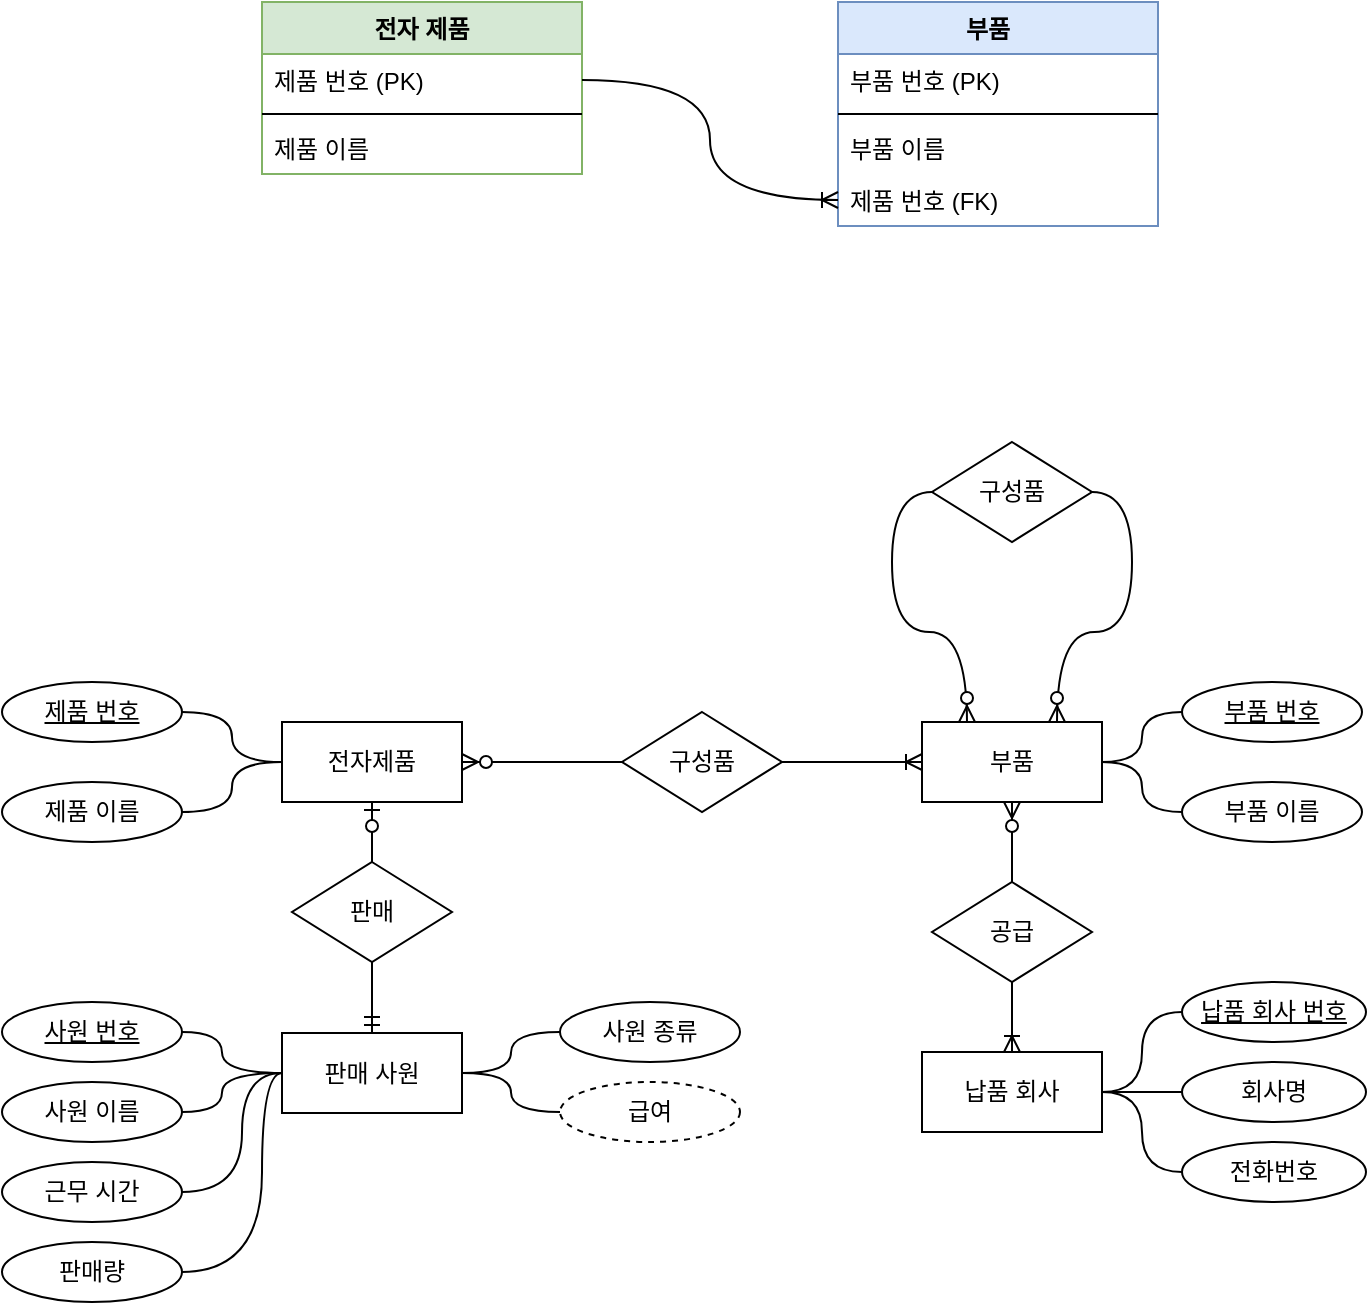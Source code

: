 <mxfile version="15.1.1" type="github">
  <diagram id="C5RBs43oDa-KdzZeNtuy" name="Page-1">
    <mxGraphModel dx="1313" dy="644" grid="1" gridSize="10" guides="1" tooltips="1" connect="1" arrows="1" fold="1" page="1" pageScale="1" pageWidth="827" pageHeight="1169" math="0" shadow="0">
      <root>
        <mxCell id="WIyWlLk6GJQsqaUBKTNV-0" />
        <mxCell id="WIyWlLk6GJQsqaUBKTNV-1" parent="WIyWlLk6GJQsqaUBKTNV-0" />
        <mxCell id="zkfFHV4jXpPFQw0GAbJ--0" value="전자 제품" style="swimlane;fontStyle=1;align=center;verticalAlign=top;childLayout=stackLayout;horizontal=1;startSize=26;horizontalStack=0;resizeParent=1;resizeLast=0;collapsible=1;marginBottom=0;rounded=0;shadow=0;strokeWidth=1;fillColor=#d5e8d4;strokeColor=#82b366;" parent="WIyWlLk6GJQsqaUBKTNV-1" vertex="1">
          <mxGeometry x="220" y="120" width="160" height="86" as="geometry">
            <mxRectangle x="230" y="140" width="160" height="26" as="alternateBounds" />
          </mxGeometry>
        </mxCell>
        <mxCell id="zkfFHV4jXpPFQw0GAbJ--1" value="제품 번호 (PK)" style="text;align=left;verticalAlign=top;spacingLeft=4;spacingRight=4;overflow=hidden;rotatable=0;points=[[0,0.5],[1,0.5]];portConstraint=eastwest;" parent="zkfFHV4jXpPFQw0GAbJ--0" vertex="1">
          <mxGeometry y="26" width="160" height="26" as="geometry" />
        </mxCell>
        <mxCell id="zkfFHV4jXpPFQw0GAbJ--4" value="" style="line;html=1;strokeWidth=1;align=left;verticalAlign=middle;spacingTop=-1;spacingLeft=3;spacingRight=3;rotatable=0;labelPosition=right;points=[];portConstraint=eastwest;" parent="zkfFHV4jXpPFQw0GAbJ--0" vertex="1">
          <mxGeometry y="52" width="160" height="8" as="geometry" />
        </mxCell>
        <mxCell id="zkfFHV4jXpPFQw0GAbJ--5" value="제품 이름" style="text;align=left;verticalAlign=top;spacingLeft=4;spacingRight=4;overflow=hidden;rotatable=0;points=[[0,0.5],[1,0.5]];portConstraint=eastwest;" parent="zkfFHV4jXpPFQw0GAbJ--0" vertex="1">
          <mxGeometry y="60" width="160" height="26" as="geometry" />
        </mxCell>
        <mxCell id="zkfFHV4jXpPFQw0GAbJ--17" value="부품   " style="swimlane;fontStyle=1;align=center;verticalAlign=top;childLayout=stackLayout;horizontal=1;startSize=26;horizontalStack=0;resizeParent=1;resizeLast=0;collapsible=1;marginBottom=0;rounded=0;shadow=0;strokeWidth=1;fillColor=#dae8fc;strokeColor=#6c8ebf;" parent="WIyWlLk6GJQsqaUBKTNV-1" vertex="1">
          <mxGeometry x="508" y="120" width="160" height="112" as="geometry">
            <mxRectangle x="550" y="140" width="160" height="26" as="alternateBounds" />
          </mxGeometry>
        </mxCell>
        <mxCell id="zkfFHV4jXpPFQw0GAbJ--18" value="부품 번호 (PK)" style="text;align=left;verticalAlign=top;spacingLeft=4;spacingRight=4;overflow=hidden;rotatable=0;points=[[0,0.5],[1,0.5]];portConstraint=eastwest;" parent="zkfFHV4jXpPFQw0GAbJ--17" vertex="1">
          <mxGeometry y="26" width="160" height="26" as="geometry" />
        </mxCell>
        <mxCell id="zkfFHV4jXpPFQw0GAbJ--23" value="" style="line;html=1;strokeWidth=1;align=left;verticalAlign=middle;spacingTop=-1;spacingLeft=3;spacingRight=3;rotatable=0;labelPosition=right;points=[];portConstraint=eastwest;" parent="zkfFHV4jXpPFQw0GAbJ--17" vertex="1">
          <mxGeometry y="52" width="160" height="8" as="geometry" />
        </mxCell>
        <mxCell id="zkfFHV4jXpPFQw0GAbJ--24" value="부품 이름" style="text;align=left;verticalAlign=top;spacingLeft=4;spacingRight=4;overflow=hidden;rotatable=0;points=[[0,0.5],[1,0.5]];portConstraint=eastwest;" parent="zkfFHV4jXpPFQw0GAbJ--17" vertex="1">
          <mxGeometry y="60" width="160" height="26" as="geometry" />
        </mxCell>
        <mxCell id="eiI18Nc1AYPNM2hPdIyn-7" value="제품 번호 (FK)" style="text;align=left;verticalAlign=top;spacingLeft=4;spacingRight=4;overflow=hidden;rotatable=0;points=[[0,0.5],[1,0.5]];portConstraint=eastwest;" vertex="1" parent="zkfFHV4jXpPFQw0GAbJ--17">
          <mxGeometry y="86" width="160" height="26" as="geometry" />
        </mxCell>
        <mxCell id="eiI18Nc1AYPNM2hPdIyn-8" style="edgeStyle=orthogonalEdgeStyle;curved=1;rounded=0;orthogonalLoop=1;jettySize=auto;html=1;exitX=1;exitY=0.5;exitDx=0;exitDy=0;entryX=0;entryY=0.5;entryDx=0;entryDy=0;endArrow=ERoneToMany;endFill=0;" edge="1" parent="WIyWlLk6GJQsqaUBKTNV-1" source="zkfFHV4jXpPFQw0GAbJ--1" target="eiI18Nc1AYPNM2hPdIyn-7">
          <mxGeometry relative="1" as="geometry" />
        </mxCell>
        <mxCell id="eiI18Nc1AYPNM2hPdIyn-16" style="edgeStyle=orthogonalEdgeStyle;curved=1;rounded=0;orthogonalLoop=1;jettySize=auto;html=1;exitX=1;exitY=0.5;exitDx=0;exitDy=0;entryX=0;entryY=0.5;entryDx=0;entryDy=0;endArrow=none;endFill=0;startArrow=ERzeroToMany;startFill=1;" edge="1" parent="WIyWlLk6GJQsqaUBKTNV-1" source="eiI18Nc1AYPNM2hPdIyn-9" target="eiI18Nc1AYPNM2hPdIyn-15">
          <mxGeometry relative="1" as="geometry" />
        </mxCell>
        <mxCell id="eiI18Nc1AYPNM2hPdIyn-51" style="edgeStyle=orthogonalEdgeStyle;curved=1;rounded=0;orthogonalLoop=1;jettySize=auto;html=1;exitX=0.5;exitY=1;exitDx=0;exitDy=0;entryX=0.5;entryY=0;entryDx=0;entryDy=0;startArrow=ERzeroToOne;startFill=1;endArrow=none;endFill=0;" edge="1" parent="WIyWlLk6GJQsqaUBKTNV-1" source="eiI18Nc1AYPNM2hPdIyn-9" target="eiI18Nc1AYPNM2hPdIyn-49">
          <mxGeometry relative="1" as="geometry" />
        </mxCell>
        <mxCell id="eiI18Nc1AYPNM2hPdIyn-9" value="전자제품" style="rounded=0;whiteSpace=wrap;html=1;" vertex="1" parent="WIyWlLk6GJQsqaUBKTNV-1">
          <mxGeometry x="230" y="480" width="90" height="40" as="geometry" />
        </mxCell>
        <mxCell id="eiI18Nc1AYPNM2hPdIyn-31" style="edgeStyle=orthogonalEdgeStyle;curved=1;rounded=0;orthogonalLoop=1;jettySize=auto;html=1;exitX=0.5;exitY=1;exitDx=0;exitDy=0;entryX=0.5;entryY=0;entryDx=0;entryDy=0;startArrow=ERzeroToMany;startFill=1;endArrow=none;endFill=0;" edge="1" parent="WIyWlLk6GJQsqaUBKTNV-1" source="eiI18Nc1AYPNM2hPdIyn-10" target="eiI18Nc1AYPNM2hPdIyn-30">
          <mxGeometry relative="1" as="geometry" />
        </mxCell>
        <mxCell id="eiI18Nc1AYPNM2hPdIyn-35" style="edgeStyle=orthogonalEdgeStyle;curved=1;rounded=0;orthogonalLoop=1;jettySize=auto;html=1;exitX=1;exitY=0.5;exitDx=0;exitDy=0;entryX=0;entryY=0.5;entryDx=0;entryDy=0;startArrow=none;startFill=0;endArrow=none;endFill=0;" edge="1" parent="WIyWlLk6GJQsqaUBKTNV-1" source="eiI18Nc1AYPNM2hPdIyn-10" target="eiI18Nc1AYPNM2hPdIyn-34">
          <mxGeometry relative="1" as="geometry" />
        </mxCell>
        <mxCell id="eiI18Nc1AYPNM2hPdIyn-10" value="부품" style="rounded=0;whiteSpace=wrap;html=1;" vertex="1" parent="WIyWlLk6GJQsqaUBKTNV-1">
          <mxGeometry x="550" y="480" width="90" height="40" as="geometry" />
        </mxCell>
        <mxCell id="eiI18Nc1AYPNM2hPdIyn-13" style="edgeStyle=orthogonalEdgeStyle;curved=1;rounded=0;orthogonalLoop=1;jettySize=auto;html=1;exitX=1;exitY=0.5;exitDx=0;exitDy=0;entryX=0;entryY=0.5;entryDx=0;entryDy=0;endArrow=none;endFill=0;" edge="1" parent="WIyWlLk6GJQsqaUBKTNV-1" source="eiI18Nc1AYPNM2hPdIyn-11" target="eiI18Nc1AYPNM2hPdIyn-9">
          <mxGeometry relative="1" as="geometry" />
        </mxCell>
        <mxCell id="eiI18Nc1AYPNM2hPdIyn-11" value="&lt;u&gt;제품 번호&lt;/u&gt;" style="ellipse;whiteSpace=wrap;html=1;" vertex="1" parent="WIyWlLk6GJQsqaUBKTNV-1">
          <mxGeometry x="90" y="460" width="90" height="30" as="geometry" />
        </mxCell>
        <mxCell id="eiI18Nc1AYPNM2hPdIyn-14" style="edgeStyle=orthogonalEdgeStyle;curved=1;rounded=0;orthogonalLoop=1;jettySize=auto;html=1;exitX=1;exitY=0.5;exitDx=0;exitDy=0;entryX=0;entryY=0.5;entryDx=0;entryDy=0;endArrow=none;endFill=0;" edge="1" parent="WIyWlLk6GJQsqaUBKTNV-1" source="eiI18Nc1AYPNM2hPdIyn-12" target="eiI18Nc1AYPNM2hPdIyn-9">
          <mxGeometry relative="1" as="geometry" />
        </mxCell>
        <mxCell id="eiI18Nc1AYPNM2hPdIyn-12" value="제품 이름" style="ellipse;whiteSpace=wrap;html=1;" vertex="1" parent="WIyWlLk6GJQsqaUBKTNV-1">
          <mxGeometry x="90" y="510" width="90" height="30" as="geometry" />
        </mxCell>
        <mxCell id="eiI18Nc1AYPNM2hPdIyn-17" style="edgeStyle=orthogonalEdgeStyle;curved=1;rounded=0;orthogonalLoop=1;jettySize=auto;html=1;exitX=1;exitY=0.5;exitDx=0;exitDy=0;entryX=0;entryY=0.5;entryDx=0;entryDy=0;endArrow=ERoneToMany;endFill=0;" edge="1" parent="WIyWlLk6GJQsqaUBKTNV-1" source="eiI18Nc1AYPNM2hPdIyn-15" target="eiI18Nc1AYPNM2hPdIyn-10">
          <mxGeometry relative="1" as="geometry" />
        </mxCell>
        <mxCell id="eiI18Nc1AYPNM2hPdIyn-15" value="구성품" style="rhombus;whiteSpace=wrap;html=1;" vertex="1" parent="WIyWlLk6GJQsqaUBKTNV-1">
          <mxGeometry x="400" y="475" width="80" height="50" as="geometry" />
        </mxCell>
        <mxCell id="eiI18Nc1AYPNM2hPdIyn-24" style="edgeStyle=orthogonalEdgeStyle;curved=1;rounded=0;orthogonalLoop=1;jettySize=auto;html=1;exitX=1;exitY=0.5;exitDx=0;exitDy=0;entryX=0;entryY=0.5;entryDx=0;entryDy=0;startArrow=none;startFill=0;endArrow=none;endFill=0;" edge="1" parent="WIyWlLk6GJQsqaUBKTNV-1" source="eiI18Nc1AYPNM2hPdIyn-18" target="eiI18Nc1AYPNM2hPdIyn-23">
          <mxGeometry relative="1" as="geometry" />
        </mxCell>
        <mxCell id="eiI18Nc1AYPNM2hPdIyn-27" style="edgeStyle=orthogonalEdgeStyle;curved=1;rounded=0;orthogonalLoop=1;jettySize=auto;html=1;exitX=1;exitY=0.5;exitDx=0;exitDy=0;entryX=0;entryY=0.5;entryDx=0;entryDy=0;startArrow=none;startFill=0;endArrow=none;endFill=0;" edge="1" parent="WIyWlLk6GJQsqaUBKTNV-1" source="eiI18Nc1AYPNM2hPdIyn-18" target="eiI18Nc1AYPNM2hPdIyn-21">
          <mxGeometry relative="1" as="geometry" />
        </mxCell>
        <mxCell id="eiI18Nc1AYPNM2hPdIyn-18" value="납품 회사" style="rounded=0;whiteSpace=wrap;html=1;" vertex="1" parent="WIyWlLk6GJQsqaUBKTNV-1">
          <mxGeometry x="550" y="645" width="90" height="40" as="geometry" />
        </mxCell>
        <mxCell id="eiI18Nc1AYPNM2hPdIyn-28" style="edgeStyle=orthogonalEdgeStyle;curved=1;rounded=0;orthogonalLoop=1;jettySize=auto;html=1;exitX=0;exitY=0.5;exitDx=0;exitDy=0;entryX=1;entryY=0.5;entryDx=0;entryDy=0;startArrow=none;startFill=0;endArrow=none;endFill=0;" edge="1" parent="WIyWlLk6GJQsqaUBKTNV-1" source="eiI18Nc1AYPNM2hPdIyn-20" target="eiI18Nc1AYPNM2hPdIyn-18">
          <mxGeometry relative="1" as="geometry" />
        </mxCell>
        <mxCell id="eiI18Nc1AYPNM2hPdIyn-20" value="회사명" style="ellipse;whiteSpace=wrap;html=1;" vertex="1" parent="WIyWlLk6GJQsqaUBKTNV-1">
          <mxGeometry x="680" y="650" width="92" height="30" as="geometry" />
        </mxCell>
        <mxCell id="eiI18Nc1AYPNM2hPdIyn-21" value="전화번호&lt;br&gt;" style="ellipse;whiteSpace=wrap;html=1;" vertex="1" parent="WIyWlLk6GJQsqaUBKTNV-1">
          <mxGeometry x="680" y="690" width="92" height="30" as="geometry" />
        </mxCell>
        <mxCell id="eiI18Nc1AYPNM2hPdIyn-23" value="&lt;u&gt;납품 회사 번호&lt;/u&gt;" style="ellipse;whiteSpace=wrap;html=1;" vertex="1" parent="WIyWlLk6GJQsqaUBKTNV-1">
          <mxGeometry x="680" y="610" width="92" height="30" as="geometry" />
        </mxCell>
        <mxCell id="eiI18Nc1AYPNM2hPdIyn-32" style="edgeStyle=orthogonalEdgeStyle;curved=1;rounded=0;orthogonalLoop=1;jettySize=auto;html=1;exitX=0.5;exitY=1;exitDx=0;exitDy=0;entryX=0.5;entryY=0;entryDx=0;entryDy=0;startArrow=none;startFill=0;endArrow=ERoneToMany;endFill=0;" edge="1" parent="WIyWlLk6GJQsqaUBKTNV-1" source="eiI18Nc1AYPNM2hPdIyn-30" target="eiI18Nc1AYPNM2hPdIyn-18">
          <mxGeometry relative="1" as="geometry" />
        </mxCell>
        <mxCell id="eiI18Nc1AYPNM2hPdIyn-30" value="공급" style="rhombus;whiteSpace=wrap;html=1;" vertex="1" parent="WIyWlLk6GJQsqaUBKTNV-1">
          <mxGeometry x="555" y="560" width="80" height="50" as="geometry" />
        </mxCell>
        <mxCell id="eiI18Nc1AYPNM2hPdIyn-36" style="edgeStyle=orthogonalEdgeStyle;curved=1;rounded=0;orthogonalLoop=1;jettySize=auto;html=1;exitX=0;exitY=0.5;exitDx=0;exitDy=0;entryX=1;entryY=0.5;entryDx=0;entryDy=0;startArrow=none;startFill=0;endArrow=none;endFill=0;" edge="1" parent="WIyWlLk6GJQsqaUBKTNV-1" source="eiI18Nc1AYPNM2hPdIyn-33" target="eiI18Nc1AYPNM2hPdIyn-10">
          <mxGeometry relative="1" as="geometry" />
        </mxCell>
        <mxCell id="eiI18Nc1AYPNM2hPdIyn-33" value="부품 이름" style="ellipse;whiteSpace=wrap;html=1;" vertex="1" parent="WIyWlLk6GJQsqaUBKTNV-1">
          <mxGeometry x="680" y="510" width="90" height="30" as="geometry" />
        </mxCell>
        <mxCell id="eiI18Nc1AYPNM2hPdIyn-34" value="&lt;u&gt;부품 번호&lt;/u&gt;" style="ellipse;whiteSpace=wrap;html=1;" vertex="1" parent="WIyWlLk6GJQsqaUBKTNV-1">
          <mxGeometry x="680" y="460" width="90" height="30" as="geometry" />
        </mxCell>
        <mxCell id="eiI18Nc1AYPNM2hPdIyn-39" style="edgeStyle=orthogonalEdgeStyle;curved=1;rounded=0;orthogonalLoop=1;jettySize=auto;html=1;exitX=0;exitY=0.5;exitDx=0;exitDy=0;entryX=0.25;entryY=0;entryDx=0;entryDy=0;startArrow=none;startFill=0;endArrow=ERzeroToMany;endFill=1;" edge="1" parent="WIyWlLk6GJQsqaUBKTNV-1" source="eiI18Nc1AYPNM2hPdIyn-38" target="eiI18Nc1AYPNM2hPdIyn-10">
          <mxGeometry relative="1" as="geometry" />
        </mxCell>
        <mxCell id="eiI18Nc1AYPNM2hPdIyn-40" style="edgeStyle=orthogonalEdgeStyle;curved=1;rounded=0;orthogonalLoop=1;jettySize=auto;html=1;exitX=1;exitY=0.5;exitDx=0;exitDy=0;entryX=0.75;entryY=0;entryDx=0;entryDy=0;startArrow=none;startFill=0;endArrow=ERzeroToMany;endFill=1;" edge="1" parent="WIyWlLk6GJQsqaUBKTNV-1" source="eiI18Nc1AYPNM2hPdIyn-38" target="eiI18Nc1AYPNM2hPdIyn-10">
          <mxGeometry relative="1" as="geometry" />
        </mxCell>
        <mxCell id="eiI18Nc1AYPNM2hPdIyn-38" value="구성품" style="rhombus;whiteSpace=wrap;html=1;" vertex="1" parent="WIyWlLk6GJQsqaUBKTNV-1">
          <mxGeometry x="555" y="340" width="80" height="50" as="geometry" />
        </mxCell>
        <mxCell id="eiI18Nc1AYPNM2hPdIyn-70" style="edgeStyle=orthogonalEdgeStyle;curved=1;rounded=0;orthogonalLoop=1;jettySize=auto;html=1;exitX=1;exitY=0.5;exitDx=0;exitDy=0;entryX=0;entryY=0.5;entryDx=0;entryDy=0;startArrow=none;startFill=0;endArrow=none;endFill=0;" edge="1" parent="WIyWlLk6GJQsqaUBKTNV-1" source="eiI18Nc1AYPNM2hPdIyn-41" target="eiI18Nc1AYPNM2hPdIyn-67">
          <mxGeometry relative="1" as="geometry" />
        </mxCell>
        <mxCell id="eiI18Nc1AYPNM2hPdIyn-71" style="edgeStyle=orthogonalEdgeStyle;curved=1;rounded=0;orthogonalLoop=1;jettySize=auto;html=1;exitX=1;exitY=0.5;exitDx=0;exitDy=0;entryX=0;entryY=0.5;entryDx=0;entryDy=0;startArrow=none;startFill=0;endArrow=none;endFill=0;" edge="1" parent="WIyWlLk6GJQsqaUBKTNV-1" source="eiI18Nc1AYPNM2hPdIyn-41" target="eiI18Nc1AYPNM2hPdIyn-68">
          <mxGeometry relative="1" as="geometry" />
        </mxCell>
        <mxCell id="eiI18Nc1AYPNM2hPdIyn-41" value="판매 사원" style="rounded=0;whiteSpace=wrap;html=1;" vertex="1" parent="WIyWlLk6GJQsqaUBKTNV-1">
          <mxGeometry x="230" y="635.5" width="90" height="40" as="geometry" />
        </mxCell>
        <mxCell id="eiI18Nc1AYPNM2hPdIyn-46" style="edgeStyle=orthogonalEdgeStyle;curved=1;rounded=0;orthogonalLoop=1;jettySize=auto;html=1;exitX=1;exitY=0.5;exitDx=0;exitDy=0;entryX=0;entryY=0.5;entryDx=0;entryDy=0;startArrow=none;startFill=0;endArrow=none;endFill=0;" edge="1" parent="WIyWlLk6GJQsqaUBKTNV-1" source="eiI18Nc1AYPNM2hPdIyn-42" target="eiI18Nc1AYPNM2hPdIyn-41">
          <mxGeometry relative="1" as="geometry">
            <Array as="points">
              <mxPoint x="200" y="635" />
              <mxPoint x="200" y="655" />
            </Array>
          </mxGeometry>
        </mxCell>
        <mxCell id="eiI18Nc1AYPNM2hPdIyn-42" value="&lt;u&gt;사원 번호&lt;/u&gt;" style="ellipse;whiteSpace=wrap;html=1;" vertex="1" parent="WIyWlLk6GJQsqaUBKTNV-1">
          <mxGeometry x="90" y="620" width="90" height="30" as="geometry" />
        </mxCell>
        <mxCell id="eiI18Nc1AYPNM2hPdIyn-47" style="edgeStyle=orthogonalEdgeStyle;curved=1;rounded=0;orthogonalLoop=1;jettySize=auto;html=1;exitX=1;exitY=0.5;exitDx=0;exitDy=0;startArrow=none;startFill=0;endArrow=none;endFill=0;" edge="1" parent="WIyWlLk6GJQsqaUBKTNV-1" source="eiI18Nc1AYPNM2hPdIyn-43">
          <mxGeometry relative="1" as="geometry">
            <mxPoint x="230" y="655.5" as="targetPoint" />
            <Array as="points">
              <mxPoint x="200" y="675" />
              <mxPoint x="200" y="655" />
            </Array>
          </mxGeometry>
        </mxCell>
        <mxCell id="eiI18Nc1AYPNM2hPdIyn-43" value="사원 이름" style="ellipse;whiteSpace=wrap;html=1;" vertex="1" parent="WIyWlLk6GJQsqaUBKTNV-1">
          <mxGeometry x="90" y="660" width="90" height="30" as="geometry" />
        </mxCell>
        <mxCell id="eiI18Nc1AYPNM2hPdIyn-52" style="edgeStyle=orthogonalEdgeStyle;curved=1;rounded=0;orthogonalLoop=1;jettySize=auto;html=1;exitX=0.5;exitY=1;exitDx=0;exitDy=0;entryX=0.5;entryY=0;entryDx=0;entryDy=0;startArrow=none;startFill=0;endArrow=ERmandOne;endFill=0;" edge="1" parent="WIyWlLk6GJQsqaUBKTNV-1" source="eiI18Nc1AYPNM2hPdIyn-49" target="eiI18Nc1AYPNM2hPdIyn-41">
          <mxGeometry relative="1" as="geometry" />
        </mxCell>
        <mxCell id="eiI18Nc1AYPNM2hPdIyn-49" value="판매" style="rhombus;whiteSpace=wrap;html=1;" vertex="1" parent="WIyWlLk6GJQsqaUBKTNV-1">
          <mxGeometry x="235" y="550" width="80" height="50" as="geometry" />
        </mxCell>
        <mxCell id="eiI18Nc1AYPNM2hPdIyn-63" style="edgeStyle=orthogonalEdgeStyle;curved=1;rounded=0;orthogonalLoop=1;jettySize=auto;html=1;exitX=1;exitY=0.5;exitDx=0;exitDy=0;entryX=0;entryY=0.5;entryDx=0;entryDy=0;startArrow=none;startFill=0;endArrow=none;endFill=0;" edge="1" parent="WIyWlLk6GJQsqaUBKTNV-1" source="eiI18Nc1AYPNM2hPdIyn-61" target="eiI18Nc1AYPNM2hPdIyn-41">
          <mxGeometry relative="1" as="geometry">
            <Array as="points">
              <mxPoint x="210" y="715" />
              <mxPoint x="210" y="655" />
            </Array>
          </mxGeometry>
        </mxCell>
        <mxCell id="eiI18Nc1AYPNM2hPdIyn-61" value="근무 시간" style="ellipse;whiteSpace=wrap;html=1;" vertex="1" parent="WIyWlLk6GJQsqaUBKTNV-1">
          <mxGeometry x="90" y="700" width="90" height="30" as="geometry" />
        </mxCell>
        <mxCell id="eiI18Nc1AYPNM2hPdIyn-66" style="edgeStyle=orthogonalEdgeStyle;curved=1;rounded=0;orthogonalLoop=1;jettySize=auto;html=1;exitX=1;exitY=0.5;exitDx=0;exitDy=0;entryX=0;entryY=0.5;entryDx=0;entryDy=0;startArrow=none;startFill=0;endArrow=none;endFill=0;" edge="1" parent="WIyWlLk6GJQsqaUBKTNV-1" source="eiI18Nc1AYPNM2hPdIyn-62" target="eiI18Nc1AYPNM2hPdIyn-41">
          <mxGeometry relative="1" as="geometry">
            <Array as="points">
              <mxPoint x="220" y="755" />
              <mxPoint x="220" y="655" />
            </Array>
          </mxGeometry>
        </mxCell>
        <mxCell id="eiI18Nc1AYPNM2hPdIyn-62" value="판매량" style="ellipse;whiteSpace=wrap;html=1;" vertex="1" parent="WIyWlLk6GJQsqaUBKTNV-1">
          <mxGeometry x="90" y="740" width="90" height="30" as="geometry" />
        </mxCell>
        <mxCell id="eiI18Nc1AYPNM2hPdIyn-67" value="사원 종류" style="ellipse;whiteSpace=wrap;html=1;" vertex="1" parent="WIyWlLk6GJQsqaUBKTNV-1">
          <mxGeometry x="369" y="620" width="90" height="30" as="geometry" />
        </mxCell>
        <mxCell id="eiI18Nc1AYPNM2hPdIyn-68" value="급여" style="ellipse;whiteSpace=wrap;html=1;dashed=1;" vertex="1" parent="WIyWlLk6GJQsqaUBKTNV-1">
          <mxGeometry x="369" y="660" width="90" height="30" as="geometry" />
        </mxCell>
      </root>
    </mxGraphModel>
  </diagram>
</mxfile>

